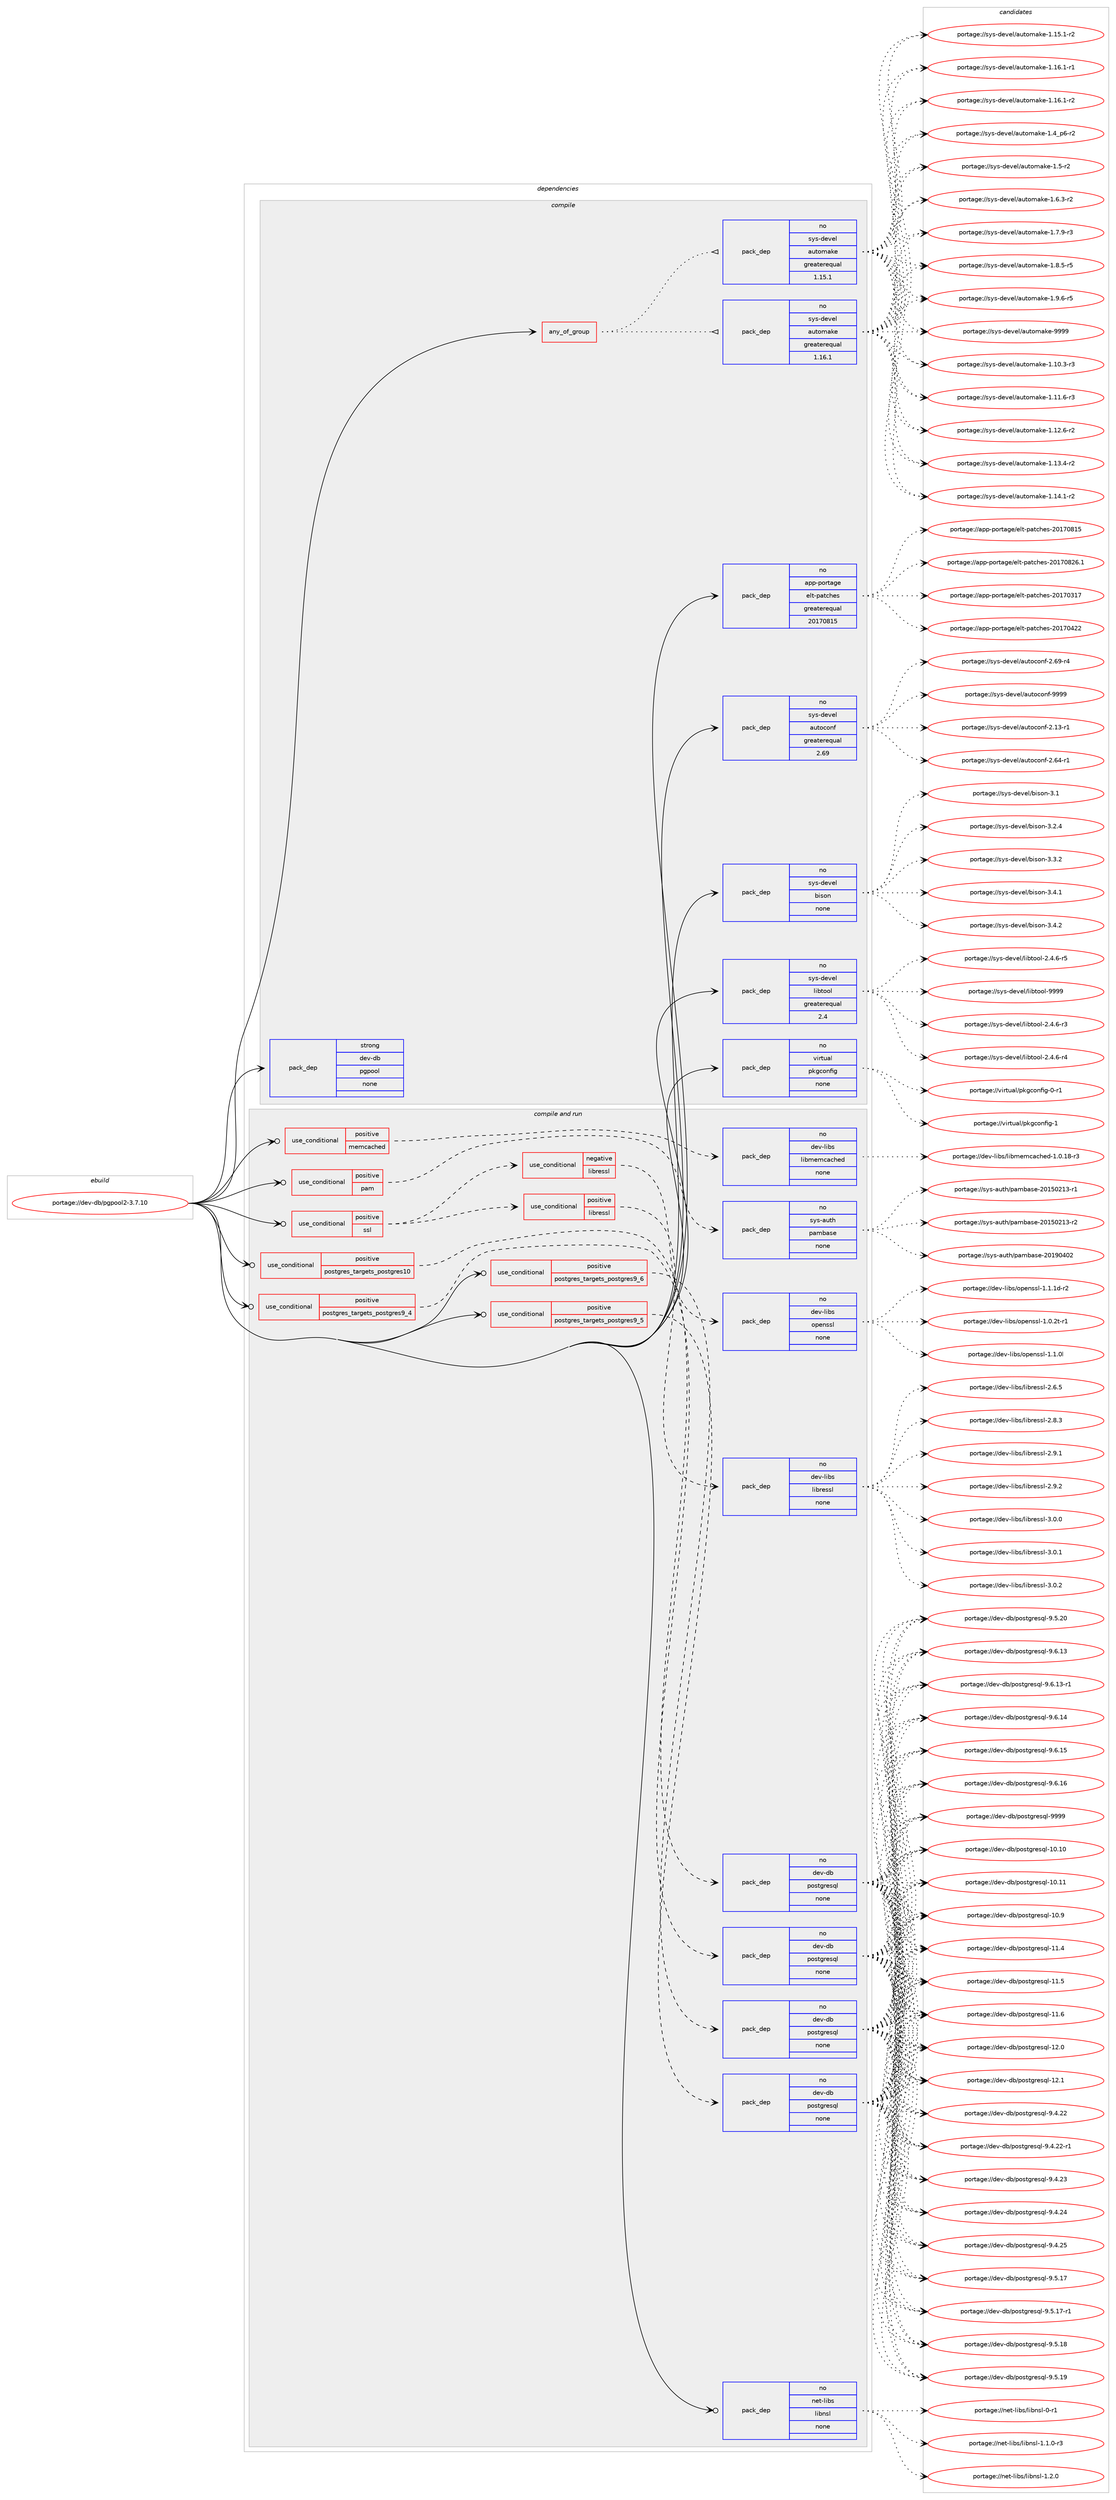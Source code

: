 digraph prolog {

# *************
# Graph options
# *************

newrank=true;
concentrate=true;
compound=true;
graph [rankdir=LR,fontname=Helvetica,fontsize=10,ranksep=1.5];#, ranksep=2.5, nodesep=0.2];
edge  [arrowhead=vee];
node  [fontname=Helvetica,fontsize=10];

# **********
# The ebuild
# **********

subgraph cluster_leftcol {
color=gray;
rank=same;
label=<<i>ebuild</i>>;
id [label="portage://dev-db/pgpool2-3.7.10", color=red, width=4, href="../dev-db/pgpool2-3.7.10.svg"];
}

# ****************
# The dependencies
# ****************

subgraph cluster_midcol {
color=gray;
label=<<i>dependencies</i>>;
subgraph cluster_compile {
fillcolor="#eeeeee";
style=filled;
label=<<i>compile</i>>;
subgraph any1201 {
dependency56576 [label=<<TABLE BORDER="0" CELLBORDER="1" CELLSPACING="0" CELLPADDING="4"><TR><TD CELLPADDING="10">any_of_group</TD></TR></TABLE>>, shape=none, color=red];subgraph pack42554 {
dependency56577 [label=<<TABLE BORDER="0" CELLBORDER="1" CELLSPACING="0" CELLPADDING="4" WIDTH="220"><TR><TD ROWSPAN="6" CELLPADDING="30">pack_dep</TD></TR><TR><TD WIDTH="110">no</TD></TR><TR><TD>sys-devel</TD></TR><TR><TD>automake</TD></TR><TR><TD>greaterequal</TD></TR><TR><TD>1.16.1</TD></TR></TABLE>>, shape=none, color=blue];
}
dependency56576:e -> dependency56577:w [weight=20,style="dotted",arrowhead="oinv"];
subgraph pack42555 {
dependency56578 [label=<<TABLE BORDER="0" CELLBORDER="1" CELLSPACING="0" CELLPADDING="4" WIDTH="220"><TR><TD ROWSPAN="6" CELLPADDING="30">pack_dep</TD></TR><TR><TD WIDTH="110">no</TD></TR><TR><TD>sys-devel</TD></TR><TR><TD>automake</TD></TR><TR><TD>greaterequal</TD></TR><TR><TD>1.15.1</TD></TR></TABLE>>, shape=none, color=blue];
}
dependency56576:e -> dependency56578:w [weight=20,style="dotted",arrowhead="oinv"];
}
id:e -> dependency56576:w [weight=20,style="solid",arrowhead="vee"];
subgraph pack42556 {
dependency56579 [label=<<TABLE BORDER="0" CELLBORDER="1" CELLSPACING="0" CELLPADDING="4" WIDTH="220"><TR><TD ROWSPAN="6" CELLPADDING="30">pack_dep</TD></TR><TR><TD WIDTH="110">no</TD></TR><TR><TD>app-portage</TD></TR><TR><TD>elt-patches</TD></TR><TR><TD>greaterequal</TD></TR><TR><TD>20170815</TD></TR></TABLE>>, shape=none, color=blue];
}
id:e -> dependency56579:w [weight=20,style="solid",arrowhead="vee"];
subgraph pack42557 {
dependency56580 [label=<<TABLE BORDER="0" CELLBORDER="1" CELLSPACING="0" CELLPADDING="4" WIDTH="220"><TR><TD ROWSPAN="6" CELLPADDING="30">pack_dep</TD></TR><TR><TD WIDTH="110">no</TD></TR><TR><TD>sys-devel</TD></TR><TR><TD>autoconf</TD></TR><TR><TD>greaterequal</TD></TR><TR><TD>2.69</TD></TR></TABLE>>, shape=none, color=blue];
}
id:e -> dependency56580:w [weight=20,style="solid",arrowhead="vee"];
subgraph pack42558 {
dependency56581 [label=<<TABLE BORDER="0" CELLBORDER="1" CELLSPACING="0" CELLPADDING="4" WIDTH="220"><TR><TD ROWSPAN="6" CELLPADDING="30">pack_dep</TD></TR><TR><TD WIDTH="110">no</TD></TR><TR><TD>sys-devel</TD></TR><TR><TD>bison</TD></TR><TR><TD>none</TD></TR><TR><TD></TD></TR></TABLE>>, shape=none, color=blue];
}
id:e -> dependency56581:w [weight=20,style="solid",arrowhead="vee"];
subgraph pack42559 {
dependency56582 [label=<<TABLE BORDER="0" CELLBORDER="1" CELLSPACING="0" CELLPADDING="4" WIDTH="220"><TR><TD ROWSPAN="6" CELLPADDING="30">pack_dep</TD></TR><TR><TD WIDTH="110">no</TD></TR><TR><TD>sys-devel</TD></TR><TR><TD>libtool</TD></TR><TR><TD>greaterequal</TD></TR><TR><TD>2.4</TD></TR></TABLE>>, shape=none, color=blue];
}
id:e -> dependency56582:w [weight=20,style="solid",arrowhead="vee"];
subgraph pack42560 {
dependency56583 [label=<<TABLE BORDER="0" CELLBORDER="1" CELLSPACING="0" CELLPADDING="4" WIDTH="220"><TR><TD ROWSPAN="6" CELLPADDING="30">pack_dep</TD></TR><TR><TD WIDTH="110">no</TD></TR><TR><TD>virtual</TD></TR><TR><TD>pkgconfig</TD></TR><TR><TD>none</TD></TR><TR><TD></TD></TR></TABLE>>, shape=none, color=blue];
}
id:e -> dependency56583:w [weight=20,style="solid",arrowhead="vee"];
subgraph pack42561 {
dependency56584 [label=<<TABLE BORDER="0" CELLBORDER="1" CELLSPACING="0" CELLPADDING="4" WIDTH="220"><TR><TD ROWSPAN="6" CELLPADDING="30">pack_dep</TD></TR><TR><TD WIDTH="110">strong</TD></TR><TR><TD>dev-db</TD></TR><TR><TD>pgpool</TD></TR><TR><TD>none</TD></TR><TR><TD></TD></TR></TABLE>>, shape=none, color=blue];
}
id:e -> dependency56584:w [weight=20,style="solid",arrowhead="vee"];
}
subgraph cluster_compileandrun {
fillcolor="#eeeeee";
style=filled;
label=<<i>compile and run</i>>;
subgraph cond12764 {
dependency56585 [label=<<TABLE BORDER="0" CELLBORDER="1" CELLSPACING="0" CELLPADDING="4"><TR><TD ROWSPAN="3" CELLPADDING="10">use_conditional</TD></TR><TR><TD>positive</TD></TR><TR><TD>memcached</TD></TR></TABLE>>, shape=none, color=red];
subgraph pack42562 {
dependency56586 [label=<<TABLE BORDER="0" CELLBORDER="1" CELLSPACING="0" CELLPADDING="4" WIDTH="220"><TR><TD ROWSPAN="6" CELLPADDING="30">pack_dep</TD></TR><TR><TD WIDTH="110">no</TD></TR><TR><TD>dev-libs</TD></TR><TR><TD>libmemcached</TD></TR><TR><TD>none</TD></TR><TR><TD></TD></TR></TABLE>>, shape=none, color=blue];
}
dependency56585:e -> dependency56586:w [weight=20,style="dashed",arrowhead="vee"];
}
id:e -> dependency56585:w [weight=20,style="solid",arrowhead="odotvee"];
subgraph cond12765 {
dependency56587 [label=<<TABLE BORDER="0" CELLBORDER="1" CELLSPACING="0" CELLPADDING="4"><TR><TD ROWSPAN="3" CELLPADDING="10">use_conditional</TD></TR><TR><TD>positive</TD></TR><TR><TD>pam</TD></TR></TABLE>>, shape=none, color=red];
subgraph pack42563 {
dependency56588 [label=<<TABLE BORDER="0" CELLBORDER="1" CELLSPACING="0" CELLPADDING="4" WIDTH="220"><TR><TD ROWSPAN="6" CELLPADDING="30">pack_dep</TD></TR><TR><TD WIDTH="110">no</TD></TR><TR><TD>sys-auth</TD></TR><TR><TD>pambase</TD></TR><TR><TD>none</TD></TR><TR><TD></TD></TR></TABLE>>, shape=none, color=blue];
}
dependency56587:e -> dependency56588:w [weight=20,style="dashed",arrowhead="vee"];
}
id:e -> dependency56587:w [weight=20,style="solid",arrowhead="odotvee"];
subgraph cond12766 {
dependency56589 [label=<<TABLE BORDER="0" CELLBORDER="1" CELLSPACING="0" CELLPADDING="4"><TR><TD ROWSPAN="3" CELLPADDING="10">use_conditional</TD></TR><TR><TD>positive</TD></TR><TR><TD>postgres_targets_postgres10</TD></TR></TABLE>>, shape=none, color=red];
subgraph pack42564 {
dependency56590 [label=<<TABLE BORDER="0" CELLBORDER="1" CELLSPACING="0" CELLPADDING="4" WIDTH="220"><TR><TD ROWSPAN="6" CELLPADDING="30">pack_dep</TD></TR><TR><TD WIDTH="110">no</TD></TR><TR><TD>dev-db</TD></TR><TR><TD>postgresql</TD></TR><TR><TD>none</TD></TR><TR><TD></TD></TR></TABLE>>, shape=none, color=blue];
}
dependency56589:e -> dependency56590:w [weight=20,style="dashed",arrowhead="vee"];
}
id:e -> dependency56589:w [weight=20,style="solid",arrowhead="odotvee"];
subgraph cond12767 {
dependency56591 [label=<<TABLE BORDER="0" CELLBORDER="1" CELLSPACING="0" CELLPADDING="4"><TR><TD ROWSPAN="3" CELLPADDING="10">use_conditional</TD></TR><TR><TD>positive</TD></TR><TR><TD>postgres_targets_postgres9_4</TD></TR></TABLE>>, shape=none, color=red];
subgraph pack42565 {
dependency56592 [label=<<TABLE BORDER="0" CELLBORDER="1" CELLSPACING="0" CELLPADDING="4" WIDTH="220"><TR><TD ROWSPAN="6" CELLPADDING="30">pack_dep</TD></TR><TR><TD WIDTH="110">no</TD></TR><TR><TD>dev-db</TD></TR><TR><TD>postgresql</TD></TR><TR><TD>none</TD></TR><TR><TD></TD></TR></TABLE>>, shape=none, color=blue];
}
dependency56591:e -> dependency56592:w [weight=20,style="dashed",arrowhead="vee"];
}
id:e -> dependency56591:w [weight=20,style="solid",arrowhead="odotvee"];
subgraph cond12768 {
dependency56593 [label=<<TABLE BORDER="0" CELLBORDER="1" CELLSPACING="0" CELLPADDING="4"><TR><TD ROWSPAN="3" CELLPADDING="10">use_conditional</TD></TR><TR><TD>positive</TD></TR><TR><TD>postgres_targets_postgres9_5</TD></TR></TABLE>>, shape=none, color=red];
subgraph pack42566 {
dependency56594 [label=<<TABLE BORDER="0" CELLBORDER="1" CELLSPACING="0" CELLPADDING="4" WIDTH="220"><TR><TD ROWSPAN="6" CELLPADDING="30">pack_dep</TD></TR><TR><TD WIDTH="110">no</TD></TR><TR><TD>dev-db</TD></TR><TR><TD>postgresql</TD></TR><TR><TD>none</TD></TR><TR><TD></TD></TR></TABLE>>, shape=none, color=blue];
}
dependency56593:e -> dependency56594:w [weight=20,style="dashed",arrowhead="vee"];
}
id:e -> dependency56593:w [weight=20,style="solid",arrowhead="odotvee"];
subgraph cond12769 {
dependency56595 [label=<<TABLE BORDER="0" CELLBORDER="1" CELLSPACING="0" CELLPADDING="4"><TR><TD ROWSPAN="3" CELLPADDING="10">use_conditional</TD></TR><TR><TD>positive</TD></TR><TR><TD>postgres_targets_postgres9_6</TD></TR></TABLE>>, shape=none, color=red];
subgraph pack42567 {
dependency56596 [label=<<TABLE BORDER="0" CELLBORDER="1" CELLSPACING="0" CELLPADDING="4" WIDTH="220"><TR><TD ROWSPAN="6" CELLPADDING="30">pack_dep</TD></TR><TR><TD WIDTH="110">no</TD></TR><TR><TD>dev-db</TD></TR><TR><TD>postgresql</TD></TR><TR><TD>none</TD></TR><TR><TD></TD></TR></TABLE>>, shape=none, color=blue];
}
dependency56595:e -> dependency56596:w [weight=20,style="dashed",arrowhead="vee"];
}
id:e -> dependency56595:w [weight=20,style="solid",arrowhead="odotvee"];
subgraph cond12770 {
dependency56597 [label=<<TABLE BORDER="0" CELLBORDER="1" CELLSPACING="0" CELLPADDING="4"><TR><TD ROWSPAN="3" CELLPADDING="10">use_conditional</TD></TR><TR><TD>positive</TD></TR><TR><TD>ssl</TD></TR></TABLE>>, shape=none, color=red];
subgraph cond12771 {
dependency56598 [label=<<TABLE BORDER="0" CELLBORDER="1" CELLSPACING="0" CELLPADDING="4"><TR><TD ROWSPAN="3" CELLPADDING="10">use_conditional</TD></TR><TR><TD>negative</TD></TR><TR><TD>libressl</TD></TR></TABLE>>, shape=none, color=red];
subgraph pack42568 {
dependency56599 [label=<<TABLE BORDER="0" CELLBORDER="1" CELLSPACING="0" CELLPADDING="4" WIDTH="220"><TR><TD ROWSPAN="6" CELLPADDING="30">pack_dep</TD></TR><TR><TD WIDTH="110">no</TD></TR><TR><TD>dev-libs</TD></TR><TR><TD>openssl</TD></TR><TR><TD>none</TD></TR><TR><TD></TD></TR></TABLE>>, shape=none, color=blue];
}
dependency56598:e -> dependency56599:w [weight=20,style="dashed",arrowhead="vee"];
}
dependency56597:e -> dependency56598:w [weight=20,style="dashed",arrowhead="vee"];
subgraph cond12772 {
dependency56600 [label=<<TABLE BORDER="0" CELLBORDER="1" CELLSPACING="0" CELLPADDING="4"><TR><TD ROWSPAN="3" CELLPADDING="10">use_conditional</TD></TR><TR><TD>positive</TD></TR><TR><TD>libressl</TD></TR></TABLE>>, shape=none, color=red];
subgraph pack42569 {
dependency56601 [label=<<TABLE BORDER="0" CELLBORDER="1" CELLSPACING="0" CELLPADDING="4" WIDTH="220"><TR><TD ROWSPAN="6" CELLPADDING="30">pack_dep</TD></TR><TR><TD WIDTH="110">no</TD></TR><TR><TD>dev-libs</TD></TR><TR><TD>libressl</TD></TR><TR><TD>none</TD></TR><TR><TD></TD></TR></TABLE>>, shape=none, color=blue];
}
dependency56600:e -> dependency56601:w [weight=20,style="dashed",arrowhead="vee"];
}
dependency56597:e -> dependency56600:w [weight=20,style="dashed",arrowhead="vee"];
}
id:e -> dependency56597:w [weight=20,style="solid",arrowhead="odotvee"];
subgraph pack42570 {
dependency56602 [label=<<TABLE BORDER="0" CELLBORDER="1" CELLSPACING="0" CELLPADDING="4" WIDTH="220"><TR><TD ROWSPAN="6" CELLPADDING="30">pack_dep</TD></TR><TR><TD WIDTH="110">no</TD></TR><TR><TD>net-libs</TD></TR><TR><TD>libnsl</TD></TR><TR><TD>none</TD></TR><TR><TD></TD></TR></TABLE>>, shape=none, color=blue];
}
id:e -> dependency56602:w [weight=20,style="solid",arrowhead="odotvee"];
}
subgraph cluster_run {
fillcolor="#eeeeee";
style=filled;
label=<<i>run</i>>;
}
}

# **************
# The candidates
# **************

subgraph cluster_choices {
rank=same;
color=gray;
label=<<i>candidates</i>>;

subgraph choice42554 {
color=black;
nodesep=1;
choiceportage11512111545100101118101108479711711611110997107101454946494846514511451 [label="portage://sys-devel/automake-1.10.3-r3", color=red, width=4,href="../sys-devel/automake-1.10.3-r3.svg"];
choiceportage11512111545100101118101108479711711611110997107101454946494946544511451 [label="portage://sys-devel/automake-1.11.6-r3", color=red, width=4,href="../sys-devel/automake-1.11.6-r3.svg"];
choiceportage11512111545100101118101108479711711611110997107101454946495046544511450 [label="portage://sys-devel/automake-1.12.6-r2", color=red, width=4,href="../sys-devel/automake-1.12.6-r2.svg"];
choiceportage11512111545100101118101108479711711611110997107101454946495146524511450 [label="portage://sys-devel/automake-1.13.4-r2", color=red, width=4,href="../sys-devel/automake-1.13.4-r2.svg"];
choiceportage11512111545100101118101108479711711611110997107101454946495246494511450 [label="portage://sys-devel/automake-1.14.1-r2", color=red, width=4,href="../sys-devel/automake-1.14.1-r2.svg"];
choiceportage11512111545100101118101108479711711611110997107101454946495346494511450 [label="portage://sys-devel/automake-1.15.1-r2", color=red, width=4,href="../sys-devel/automake-1.15.1-r2.svg"];
choiceportage11512111545100101118101108479711711611110997107101454946495446494511449 [label="portage://sys-devel/automake-1.16.1-r1", color=red, width=4,href="../sys-devel/automake-1.16.1-r1.svg"];
choiceportage11512111545100101118101108479711711611110997107101454946495446494511450 [label="portage://sys-devel/automake-1.16.1-r2", color=red, width=4,href="../sys-devel/automake-1.16.1-r2.svg"];
choiceportage115121115451001011181011084797117116111109971071014549465295112544511450 [label="portage://sys-devel/automake-1.4_p6-r2", color=red, width=4,href="../sys-devel/automake-1.4_p6-r2.svg"];
choiceportage11512111545100101118101108479711711611110997107101454946534511450 [label="portage://sys-devel/automake-1.5-r2", color=red, width=4,href="../sys-devel/automake-1.5-r2.svg"];
choiceportage115121115451001011181011084797117116111109971071014549465446514511450 [label="portage://sys-devel/automake-1.6.3-r2", color=red, width=4,href="../sys-devel/automake-1.6.3-r2.svg"];
choiceportage115121115451001011181011084797117116111109971071014549465546574511451 [label="portage://sys-devel/automake-1.7.9-r3", color=red, width=4,href="../sys-devel/automake-1.7.9-r3.svg"];
choiceportage115121115451001011181011084797117116111109971071014549465646534511453 [label="portage://sys-devel/automake-1.8.5-r5", color=red, width=4,href="../sys-devel/automake-1.8.5-r5.svg"];
choiceportage115121115451001011181011084797117116111109971071014549465746544511453 [label="portage://sys-devel/automake-1.9.6-r5", color=red, width=4,href="../sys-devel/automake-1.9.6-r5.svg"];
choiceportage115121115451001011181011084797117116111109971071014557575757 [label="portage://sys-devel/automake-9999", color=red, width=4,href="../sys-devel/automake-9999.svg"];
dependency56577:e -> choiceportage11512111545100101118101108479711711611110997107101454946494846514511451:w [style=dotted,weight="100"];
dependency56577:e -> choiceportage11512111545100101118101108479711711611110997107101454946494946544511451:w [style=dotted,weight="100"];
dependency56577:e -> choiceportage11512111545100101118101108479711711611110997107101454946495046544511450:w [style=dotted,weight="100"];
dependency56577:e -> choiceportage11512111545100101118101108479711711611110997107101454946495146524511450:w [style=dotted,weight="100"];
dependency56577:e -> choiceportage11512111545100101118101108479711711611110997107101454946495246494511450:w [style=dotted,weight="100"];
dependency56577:e -> choiceportage11512111545100101118101108479711711611110997107101454946495346494511450:w [style=dotted,weight="100"];
dependency56577:e -> choiceportage11512111545100101118101108479711711611110997107101454946495446494511449:w [style=dotted,weight="100"];
dependency56577:e -> choiceportage11512111545100101118101108479711711611110997107101454946495446494511450:w [style=dotted,weight="100"];
dependency56577:e -> choiceportage115121115451001011181011084797117116111109971071014549465295112544511450:w [style=dotted,weight="100"];
dependency56577:e -> choiceportage11512111545100101118101108479711711611110997107101454946534511450:w [style=dotted,weight="100"];
dependency56577:e -> choiceportage115121115451001011181011084797117116111109971071014549465446514511450:w [style=dotted,weight="100"];
dependency56577:e -> choiceportage115121115451001011181011084797117116111109971071014549465546574511451:w [style=dotted,weight="100"];
dependency56577:e -> choiceportage115121115451001011181011084797117116111109971071014549465646534511453:w [style=dotted,weight="100"];
dependency56577:e -> choiceportage115121115451001011181011084797117116111109971071014549465746544511453:w [style=dotted,weight="100"];
dependency56577:e -> choiceportage115121115451001011181011084797117116111109971071014557575757:w [style=dotted,weight="100"];
}
subgraph choice42555 {
color=black;
nodesep=1;
choiceportage11512111545100101118101108479711711611110997107101454946494846514511451 [label="portage://sys-devel/automake-1.10.3-r3", color=red, width=4,href="../sys-devel/automake-1.10.3-r3.svg"];
choiceportage11512111545100101118101108479711711611110997107101454946494946544511451 [label="portage://sys-devel/automake-1.11.6-r3", color=red, width=4,href="../sys-devel/automake-1.11.6-r3.svg"];
choiceportage11512111545100101118101108479711711611110997107101454946495046544511450 [label="portage://sys-devel/automake-1.12.6-r2", color=red, width=4,href="../sys-devel/automake-1.12.6-r2.svg"];
choiceportage11512111545100101118101108479711711611110997107101454946495146524511450 [label="portage://sys-devel/automake-1.13.4-r2", color=red, width=4,href="../sys-devel/automake-1.13.4-r2.svg"];
choiceportage11512111545100101118101108479711711611110997107101454946495246494511450 [label="portage://sys-devel/automake-1.14.1-r2", color=red, width=4,href="../sys-devel/automake-1.14.1-r2.svg"];
choiceportage11512111545100101118101108479711711611110997107101454946495346494511450 [label="portage://sys-devel/automake-1.15.1-r2", color=red, width=4,href="../sys-devel/automake-1.15.1-r2.svg"];
choiceportage11512111545100101118101108479711711611110997107101454946495446494511449 [label="portage://sys-devel/automake-1.16.1-r1", color=red, width=4,href="../sys-devel/automake-1.16.1-r1.svg"];
choiceportage11512111545100101118101108479711711611110997107101454946495446494511450 [label="portage://sys-devel/automake-1.16.1-r2", color=red, width=4,href="../sys-devel/automake-1.16.1-r2.svg"];
choiceportage115121115451001011181011084797117116111109971071014549465295112544511450 [label="portage://sys-devel/automake-1.4_p6-r2", color=red, width=4,href="../sys-devel/automake-1.4_p6-r2.svg"];
choiceportage11512111545100101118101108479711711611110997107101454946534511450 [label="portage://sys-devel/automake-1.5-r2", color=red, width=4,href="../sys-devel/automake-1.5-r2.svg"];
choiceportage115121115451001011181011084797117116111109971071014549465446514511450 [label="portage://sys-devel/automake-1.6.3-r2", color=red, width=4,href="../sys-devel/automake-1.6.3-r2.svg"];
choiceportage115121115451001011181011084797117116111109971071014549465546574511451 [label="portage://sys-devel/automake-1.7.9-r3", color=red, width=4,href="../sys-devel/automake-1.7.9-r3.svg"];
choiceportage115121115451001011181011084797117116111109971071014549465646534511453 [label="portage://sys-devel/automake-1.8.5-r5", color=red, width=4,href="../sys-devel/automake-1.8.5-r5.svg"];
choiceportage115121115451001011181011084797117116111109971071014549465746544511453 [label="portage://sys-devel/automake-1.9.6-r5", color=red, width=4,href="../sys-devel/automake-1.9.6-r5.svg"];
choiceportage115121115451001011181011084797117116111109971071014557575757 [label="portage://sys-devel/automake-9999", color=red, width=4,href="../sys-devel/automake-9999.svg"];
dependency56578:e -> choiceportage11512111545100101118101108479711711611110997107101454946494846514511451:w [style=dotted,weight="100"];
dependency56578:e -> choiceportage11512111545100101118101108479711711611110997107101454946494946544511451:w [style=dotted,weight="100"];
dependency56578:e -> choiceportage11512111545100101118101108479711711611110997107101454946495046544511450:w [style=dotted,weight="100"];
dependency56578:e -> choiceportage11512111545100101118101108479711711611110997107101454946495146524511450:w [style=dotted,weight="100"];
dependency56578:e -> choiceportage11512111545100101118101108479711711611110997107101454946495246494511450:w [style=dotted,weight="100"];
dependency56578:e -> choiceportage11512111545100101118101108479711711611110997107101454946495346494511450:w [style=dotted,weight="100"];
dependency56578:e -> choiceportage11512111545100101118101108479711711611110997107101454946495446494511449:w [style=dotted,weight="100"];
dependency56578:e -> choiceportage11512111545100101118101108479711711611110997107101454946495446494511450:w [style=dotted,weight="100"];
dependency56578:e -> choiceportage115121115451001011181011084797117116111109971071014549465295112544511450:w [style=dotted,weight="100"];
dependency56578:e -> choiceportage11512111545100101118101108479711711611110997107101454946534511450:w [style=dotted,weight="100"];
dependency56578:e -> choiceportage115121115451001011181011084797117116111109971071014549465446514511450:w [style=dotted,weight="100"];
dependency56578:e -> choiceportage115121115451001011181011084797117116111109971071014549465546574511451:w [style=dotted,weight="100"];
dependency56578:e -> choiceportage115121115451001011181011084797117116111109971071014549465646534511453:w [style=dotted,weight="100"];
dependency56578:e -> choiceportage115121115451001011181011084797117116111109971071014549465746544511453:w [style=dotted,weight="100"];
dependency56578:e -> choiceportage115121115451001011181011084797117116111109971071014557575757:w [style=dotted,weight="100"];
}
subgraph choice42556 {
color=black;
nodesep=1;
choiceportage97112112451121111141169710310147101108116451129711699104101115455048495548514955 [label="portage://app-portage/elt-patches-20170317", color=red, width=4,href="../app-portage/elt-patches-20170317.svg"];
choiceportage97112112451121111141169710310147101108116451129711699104101115455048495548525050 [label="portage://app-portage/elt-patches-20170422", color=red, width=4,href="../app-portage/elt-patches-20170422.svg"];
choiceportage97112112451121111141169710310147101108116451129711699104101115455048495548564953 [label="portage://app-portage/elt-patches-20170815", color=red, width=4,href="../app-portage/elt-patches-20170815.svg"];
choiceportage971121124511211111411697103101471011081164511297116991041011154550484955485650544649 [label="portage://app-portage/elt-patches-20170826.1", color=red, width=4,href="../app-portage/elt-patches-20170826.1.svg"];
dependency56579:e -> choiceportage97112112451121111141169710310147101108116451129711699104101115455048495548514955:w [style=dotted,weight="100"];
dependency56579:e -> choiceportage97112112451121111141169710310147101108116451129711699104101115455048495548525050:w [style=dotted,weight="100"];
dependency56579:e -> choiceportage97112112451121111141169710310147101108116451129711699104101115455048495548564953:w [style=dotted,weight="100"];
dependency56579:e -> choiceportage971121124511211111411697103101471011081164511297116991041011154550484955485650544649:w [style=dotted,weight="100"];
}
subgraph choice42557 {
color=black;
nodesep=1;
choiceportage1151211154510010111810110847971171161119911111010245504649514511449 [label="portage://sys-devel/autoconf-2.13-r1", color=red, width=4,href="../sys-devel/autoconf-2.13-r1.svg"];
choiceportage1151211154510010111810110847971171161119911111010245504654524511449 [label="portage://sys-devel/autoconf-2.64-r1", color=red, width=4,href="../sys-devel/autoconf-2.64-r1.svg"];
choiceportage1151211154510010111810110847971171161119911111010245504654574511452 [label="portage://sys-devel/autoconf-2.69-r4", color=red, width=4,href="../sys-devel/autoconf-2.69-r4.svg"];
choiceportage115121115451001011181011084797117116111991111101024557575757 [label="portage://sys-devel/autoconf-9999", color=red, width=4,href="../sys-devel/autoconf-9999.svg"];
dependency56580:e -> choiceportage1151211154510010111810110847971171161119911111010245504649514511449:w [style=dotted,weight="100"];
dependency56580:e -> choiceportage1151211154510010111810110847971171161119911111010245504654524511449:w [style=dotted,weight="100"];
dependency56580:e -> choiceportage1151211154510010111810110847971171161119911111010245504654574511452:w [style=dotted,weight="100"];
dependency56580:e -> choiceportage115121115451001011181011084797117116111991111101024557575757:w [style=dotted,weight="100"];
}
subgraph choice42558 {
color=black;
nodesep=1;
choiceportage11512111545100101118101108479810511511111045514649 [label="portage://sys-devel/bison-3.1", color=red, width=4,href="../sys-devel/bison-3.1.svg"];
choiceportage115121115451001011181011084798105115111110455146504652 [label="portage://sys-devel/bison-3.2.4", color=red, width=4,href="../sys-devel/bison-3.2.4.svg"];
choiceportage115121115451001011181011084798105115111110455146514650 [label="portage://sys-devel/bison-3.3.2", color=red, width=4,href="../sys-devel/bison-3.3.2.svg"];
choiceportage115121115451001011181011084798105115111110455146524649 [label="portage://sys-devel/bison-3.4.1", color=red, width=4,href="../sys-devel/bison-3.4.1.svg"];
choiceportage115121115451001011181011084798105115111110455146524650 [label="portage://sys-devel/bison-3.4.2", color=red, width=4,href="../sys-devel/bison-3.4.2.svg"];
dependency56581:e -> choiceportage11512111545100101118101108479810511511111045514649:w [style=dotted,weight="100"];
dependency56581:e -> choiceportage115121115451001011181011084798105115111110455146504652:w [style=dotted,weight="100"];
dependency56581:e -> choiceportage115121115451001011181011084798105115111110455146514650:w [style=dotted,weight="100"];
dependency56581:e -> choiceportage115121115451001011181011084798105115111110455146524649:w [style=dotted,weight="100"];
dependency56581:e -> choiceportage115121115451001011181011084798105115111110455146524650:w [style=dotted,weight="100"];
}
subgraph choice42559 {
color=black;
nodesep=1;
choiceportage1151211154510010111810110847108105981161111111084550465246544511451 [label="portage://sys-devel/libtool-2.4.6-r3", color=red, width=4,href="../sys-devel/libtool-2.4.6-r3.svg"];
choiceportage1151211154510010111810110847108105981161111111084550465246544511452 [label="portage://sys-devel/libtool-2.4.6-r4", color=red, width=4,href="../sys-devel/libtool-2.4.6-r4.svg"];
choiceportage1151211154510010111810110847108105981161111111084550465246544511453 [label="portage://sys-devel/libtool-2.4.6-r5", color=red, width=4,href="../sys-devel/libtool-2.4.6-r5.svg"];
choiceportage1151211154510010111810110847108105981161111111084557575757 [label="portage://sys-devel/libtool-9999", color=red, width=4,href="../sys-devel/libtool-9999.svg"];
dependency56582:e -> choiceportage1151211154510010111810110847108105981161111111084550465246544511451:w [style=dotted,weight="100"];
dependency56582:e -> choiceportage1151211154510010111810110847108105981161111111084550465246544511452:w [style=dotted,weight="100"];
dependency56582:e -> choiceportage1151211154510010111810110847108105981161111111084550465246544511453:w [style=dotted,weight="100"];
dependency56582:e -> choiceportage1151211154510010111810110847108105981161111111084557575757:w [style=dotted,weight="100"];
}
subgraph choice42560 {
color=black;
nodesep=1;
choiceportage11810511411611797108471121071039911111010210510345484511449 [label="portage://virtual/pkgconfig-0-r1", color=red, width=4,href="../virtual/pkgconfig-0-r1.svg"];
choiceportage1181051141161179710847112107103991111101021051034549 [label="portage://virtual/pkgconfig-1", color=red, width=4,href="../virtual/pkgconfig-1.svg"];
dependency56583:e -> choiceportage11810511411611797108471121071039911111010210510345484511449:w [style=dotted,weight="100"];
dependency56583:e -> choiceportage1181051141161179710847112107103991111101021051034549:w [style=dotted,weight="100"];
}
subgraph choice42561 {
color=black;
nodesep=1;
}
subgraph choice42562 {
color=black;
nodesep=1;
choiceportage10010111845108105981154710810598109101109999799104101100454946484649564511451 [label="portage://dev-libs/libmemcached-1.0.18-r3", color=red, width=4,href="../dev-libs/libmemcached-1.0.18-r3.svg"];
dependency56586:e -> choiceportage10010111845108105981154710810598109101109999799104101100454946484649564511451:w [style=dotted,weight="100"];
}
subgraph choice42563 {
color=black;
nodesep=1;
choiceportage1151211154597117116104471129710998971151014550484953485049514511449 [label="portage://sys-auth/pambase-20150213-r1", color=red, width=4,href="../sys-auth/pambase-20150213-r1.svg"];
choiceportage1151211154597117116104471129710998971151014550484953485049514511450 [label="portage://sys-auth/pambase-20150213-r2", color=red, width=4,href="../sys-auth/pambase-20150213-r2.svg"];
choiceportage115121115459711711610447112971099897115101455048495748524850 [label="portage://sys-auth/pambase-20190402", color=red, width=4,href="../sys-auth/pambase-20190402.svg"];
dependency56588:e -> choiceportage1151211154597117116104471129710998971151014550484953485049514511449:w [style=dotted,weight="100"];
dependency56588:e -> choiceportage1151211154597117116104471129710998971151014550484953485049514511450:w [style=dotted,weight="100"];
dependency56588:e -> choiceportage115121115459711711610447112971099897115101455048495748524850:w [style=dotted,weight="100"];
}
subgraph choice42564 {
color=black;
nodesep=1;
choiceportage100101118451009847112111115116103114101115113108454948464948 [label="portage://dev-db/postgresql-10.10", color=red, width=4,href="../dev-db/postgresql-10.10.svg"];
choiceportage100101118451009847112111115116103114101115113108454948464949 [label="portage://dev-db/postgresql-10.11", color=red, width=4,href="../dev-db/postgresql-10.11.svg"];
choiceportage1001011184510098471121111151161031141011151131084549484657 [label="portage://dev-db/postgresql-10.9", color=red, width=4,href="../dev-db/postgresql-10.9.svg"];
choiceportage1001011184510098471121111151161031141011151131084549494652 [label="portage://dev-db/postgresql-11.4", color=red, width=4,href="../dev-db/postgresql-11.4.svg"];
choiceportage1001011184510098471121111151161031141011151131084549494653 [label="portage://dev-db/postgresql-11.5", color=red, width=4,href="../dev-db/postgresql-11.5.svg"];
choiceportage1001011184510098471121111151161031141011151131084549494654 [label="portage://dev-db/postgresql-11.6", color=red, width=4,href="../dev-db/postgresql-11.6.svg"];
choiceportage1001011184510098471121111151161031141011151131084549504648 [label="portage://dev-db/postgresql-12.0", color=red, width=4,href="../dev-db/postgresql-12.0.svg"];
choiceportage1001011184510098471121111151161031141011151131084549504649 [label="portage://dev-db/postgresql-12.1", color=red, width=4,href="../dev-db/postgresql-12.1.svg"];
choiceportage10010111845100984711211111511610311410111511310845574652465050 [label="portage://dev-db/postgresql-9.4.22", color=red, width=4,href="../dev-db/postgresql-9.4.22.svg"];
choiceportage100101118451009847112111115116103114101115113108455746524650504511449 [label="portage://dev-db/postgresql-9.4.22-r1", color=red, width=4,href="../dev-db/postgresql-9.4.22-r1.svg"];
choiceportage10010111845100984711211111511610311410111511310845574652465051 [label="portage://dev-db/postgresql-9.4.23", color=red, width=4,href="../dev-db/postgresql-9.4.23.svg"];
choiceportage10010111845100984711211111511610311410111511310845574652465052 [label="portage://dev-db/postgresql-9.4.24", color=red, width=4,href="../dev-db/postgresql-9.4.24.svg"];
choiceportage10010111845100984711211111511610311410111511310845574652465053 [label="portage://dev-db/postgresql-9.4.25", color=red, width=4,href="../dev-db/postgresql-9.4.25.svg"];
choiceportage10010111845100984711211111511610311410111511310845574653464955 [label="portage://dev-db/postgresql-9.5.17", color=red, width=4,href="../dev-db/postgresql-9.5.17.svg"];
choiceportage100101118451009847112111115116103114101115113108455746534649554511449 [label="portage://dev-db/postgresql-9.5.17-r1", color=red, width=4,href="../dev-db/postgresql-9.5.17-r1.svg"];
choiceportage10010111845100984711211111511610311410111511310845574653464956 [label="portage://dev-db/postgresql-9.5.18", color=red, width=4,href="../dev-db/postgresql-9.5.18.svg"];
choiceportage10010111845100984711211111511610311410111511310845574653464957 [label="portage://dev-db/postgresql-9.5.19", color=red, width=4,href="../dev-db/postgresql-9.5.19.svg"];
choiceportage10010111845100984711211111511610311410111511310845574653465048 [label="portage://dev-db/postgresql-9.5.20", color=red, width=4,href="../dev-db/postgresql-9.5.20.svg"];
choiceportage10010111845100984711211111511610311410111511310845574654464951 [label="portage://dev-db/postgresql-9.6.13", color=red, width=4,href="../dev-db/postgresql-9.6.13.svg"];
choiceportage100101118451009847112111115116103114101115113108455746544649514511449 [label="portage://dev-db/postgresql-9.6.13-r1", color=red, width=4,href="../dev-db/postgresql-9.6.13-r1.svg"];
choiceportage10010111845100984711211111511610311410111511310845574654464952 [label="portage://dev-db/postgresql-9.6.14", color=red, width=4,href="../dev-db/postgresql-9.6.14.svg"];
choiceportage10010111845100984711211111511610311410111511310845574654464953 [label="portage://dev-db/postgresql-9.6.15", color=red, width=4,href="../dev-db/postgresql-9.6.15.svg"];
choiceportage10010111845100984711211111511610311410111511310845574654464954 [label="portage://dev-db/postgresql-9.6.16", color=red, width=4,href="../dev-db/postgresql-9.6.16.svg"];
choiceportage1001011184510098471121111151161031141011151131084557575757 [label="portage://dev-db/postgresql-9999", color=red, width=4,href="../dev-db/postgresql-9999.svg"];
dependency56590:e -> choiceportage100101118451009847112111115116103114101115113108454948464948:w [style=dotted,weight="100"];
dependency56590:e -> choiceportage100101118451009847112111115116103114101115113108454948464949:w [style=dotted,weight="100"];
dependency56590:e -> choiceportage1001011184510098471121111151161031141011151131084549484657:w [style=dotted,weight="100"];
dependency56590:e -> choiceportage1001011184510098471121111151161031141011151131084549494652:w [style=dotted,weight="100"];
dependency56590:e -> choiceportage1001011184510098471121111151161031141011151131084549494653:w [style=dotted,weight="100"];
dependency56590:e -> choiceportage1001011184510098471121111151161031141011151131084549494654:w [style=dotted,weight="100"];
dependency56590:e -> choiceportage1001011184510098471121111151161031141011151131084549504648:w [style=dotted,weight="100"];
dependency56590:e -> choiceportage1001011184510098471121111151161031141011151131084549504649:w [style=dotted,weight="100"];
dependency56590:e -> choiceportage10010111845100984711211111511610311410111511310845574652465050:w [style=dotted,weight="100"];
dependency56590:e -> choiceportage100101118451009847112111115116103114101115113108455746524650504511449:w [style=dotted,weight="100"];
dependency56590:e -> choiceportage10010111845100984711211111511610311410111511310845574652465051:w [style=dotted,weight="100"];
dependency56590:e -> choiceportage10010111845100984711211111511610311410111511310845574652465052:w [style=dotted,weight="100"];
dependency56590:e -> choiceportage10010111845100984711211111511610311410111511310845574652465053:w [style=dotted,weight="100"];
dependency56590:e -> choiceportage10010111845100984711211111511610311410111511310845574653464955:w [style=dotted,weight="100"];
dependency56590:e -> choiceportage100101118451009847112111115116103114101115113108455746534649554511449:w [style=dotted,weight="100"];
dependency56590:e -> choiceportage10010111845100984711211111511610311410111511310845574653464956:w [style=dotted,weight="100"];
dependency56590:e -> choiceportage10010111845100984711211111511610311410111511310845574653464957:w [style=dotted,weight="100"];
dependency56590:e -> choiceportage10010111845100984711211111511610311410111511310845574653465048:w [style=dotted,weight="100"];
dependency56590:e -> choiceportage10010111845100984711211111511610311410111511310845574654464951:w [style=dotted,weight="100"];
dependency56590:e -> choiceportage100101118451009847112111115116103114101115113108455746544649514511449:w [style=dotted,weight="100"];
dependency56590:e -> choiceportage10010111845100984711211111511610311410111511310845574654464952:w [style=dotted,weight="100"];
dependency56590:e -> choiceportage10010111845100984711211111511610311410111511310845574654464953:w [style=dotted,weight="100"];
dependency56590:e -> choiceportage10010111845100984711211111511610311410111511310845574654464954:w [style=dotted,weight="100"];
dependency56590:e -> choiceportage1001011184510098471121111151161031141011151131084557575757:w [style=dotted,weight="100"];
}
subgraph choice42565 {
color=black;
nodesep=1;
choiceportage100101118451009847112111115116103114101115113108454948464948 [label="portage://dev-db/postgresql-10.10", color=red, width=4,href="../dev-db/postgresql-10.10.svg"];
choiceportage100101118451009847112111115116103114101115113108454948464949 [label="portage://dev-db/postgresql-10.11", color=red, width=4,href="../dev-db/postgresql-10.11.svg"];
choiceportage1001011184510098471121111151161031141011151131084549484657 [label="portage://dev-db/postgresql-10.9", color=red, width=4,href="../dev-db/postgresql-10.9.svg"];
choiceportage1001011184510098471121111151161031141011151131084549494652 [label="portage://dev-db/postgresql-11.4", color=red, width=4,href="../dev-db/postgresql-11.4.svg"];
choiceportage1001011184510098471121111151161031141011151131084549494653 [label="portage://dev-db/postgresql-11.5", color=red, width=4,href="../dev-db/postgresql-11.5.svg"];
choiceportage1001011184510098471121111151161031141011151131084549494654 [label="portage://dev-db/postgresql-11.6", color=red, width=4,href="../dev-db/postgresql-11.6.svg"];
choiceportage1001011184510098471121111151161031141011151131084549504648 [label="portage://dev-db/postgresql-12.0", color=red, width=4,href="../dev-db/postgresql-12.0.svg"];
choiceportage1001011184510098471121111151161031141011151131084549504649 [label="portage://dev-db/postgresql-12.1", color=red, width=4,href="../dev-db/postgresql-12.1.svg"];
choiceportage10010111845100984711211111511610311410111511310845574652465050 [label="portage://dev-db/postgresql-9.4.22", color=red, width=4,href="../dev-db/postgresql-9.4.22.svg"];
choiceportage100101118451009847112111115116103114101115113108455746524650504511449 [label="portage://dev-db/postgresql-9.4.22-r1", color=red, width=4,href="../dev-db/postgresql-9.4.22-r1.svg"];
choiceportage10010111845100984711211111511610311410111511310845574652465051 [label="portage://dev-db/postgresql-9.4.23", color=red, width=4,href="../dev-db/postgresql-9.4.23.svg"];
choiceportage10010111845100984711211111511610311410111511310845574652465052 [label="portage://dev-db/postgresql-9.4.24", color=red, width=4,href="../dev-db/postgresql-9.4.24.svg"];
choiceportage10010111845100984711211111511610311410111511310845574652465053 [label="portage://dev-db/postgresql-9.4.25", color=red, width=4,href="../dev-db/postgresql-9.4.25.svg"];
choiceportage10010111845100984711211111511610311410111511310845574653464955 [label="portage://dev-db/postgresql-9.5.17", color=red, width=4,href="../dev-db/postgresql-9.5.17.svg"];
choiceportage100101118451009847112111115116103114101115113108455746534649554511449 [label="portage://dev-db/postgresql-9.5.17-r1", color=red, width=4,href="../dev-db/postgresql-9.5.17-r1.svg"];
choiceportage10010111845100984711211111511610311410111511310845574653464956 [label="portage://dev-db/postgresql-9.5.18", color=red, width=4,href="../dev-db/postgresql-9.5.18.svg"];
choiceportage10010111845100984711211111511610311410111511310845574653464957 [label="portage://dev-db/postgresql-9.5.19", color=red, width=4,href="../dev-db/postgresql-9.5.19.svg"];
choiceportage10010111845100984711211111511610311410111511310845574653465048 [label="portage://dev-db/postgresql-9.5.20", color=red, width=4,href="../dev-db/postgresql-9.5.20.svg"];
choiceportage10010111845100984711211111511610311410111511310845574654464951 [label="portage://dev-db/postgresql-9.6.13", color=red, width=4,href="../dev-db/postgresql-9.6.13.svg"];
choiceportage100101118451009847112111115116103114101115113108455746544649514511449 [label="portage://dev-db/postgresql-9.6.13-r1", color=red, width=4,href="../dev-db/postgresql-9.6.13-r1.svg"];
choiceportage10010111845100984711211111511610311410111511310845574654464952 [label="portage://dev-db/postgresql-9.6.14", color=red, width=4,href="../dev-db/postgresql-9.6.14.svg"];
choiceportage10010111845100984711211111511610311410111511310845574654464953 [label="portage://dev-db/postgresql-9.6.15", color=red, width=4,href="../dev-db/postgresql-9.6.15.svg"];
choiceportage10010111845100984711211111511610311410111511310845574654464954 [label="portage://dev-db/postgresql-9.6.16", color=red, width=4,href="../dev-db/postgresql-9.6.16.svg"];
choiceportage1001011184510098471121111151161031141011151131084557575757 [label="portage://dev-db/postgresql-9999", color=red, width=4,href="../dev-db/postgresql-9999.svg"];
dependency56592:e -> choiceportage100101118451009847112111115116103114101115113108454948464948:w [style=dotted,weight="100"];
dependency56592:e -> choiceportage100101118451009847112111115116103114101115113108454948464949:w [style=dotted,weight="100"];
dependency56592:e -> choiceportage1001011184510098471121111151161031141011151131084549484657:w [style=dotted,weight="100"];
dependency56592:e -> choiceportage1001011184510098471121111151161031141011151131084549494652:w [style=dotted,weight="100"];
dependency56592:e -> choiceportage1001011184510098471121111151161031141011151131084549494653:w [style=dotted,weight="100"];
dependency56592:e -> choiceportage1001011184510098471121111151161031141011151131084549494654:w [style=dotted,weight="100"];
dependency56592:e -> choiceportage1001011184510098471121111151161031141011151131084549504648:w [style=dotted,weight="100"];
dependency56592:e -> choiceportage1001011184510098471121111151161031141011151131084549504649:w [style=dotted,weight="100"];
dependency56592:e -> choiceportage10010111845100984711211111511610311410111511310845574652465050:w [style=dotted,weight="100"];
dependency56592:e -> choiceportage100101118451009847112111115116103114101115113108455746524650504511449:w [style=dotted,weight="100"];
dependency56592:e -> choiceportage10010111845100984711211111511610311410111511310845574652465051:w [style=dotted,weight="100"];
dependency56592:e -> choiceportage10010111845100984711211111511610311410111511310845574652465052:w [style=dotted,weight="100"];
dependency56592:e -> choiceportage10010111845100984711211111511610311410111511310845574652465053:w [style=dotted,weight="100"];
dependency56592:e -> choiceportage10010111845100984711211111511610311410111511310845574653464955:w [style=dotted,weight="100"];
dependency56592:e -> choiceportage100101118451009847112111115116103114101115113108455746534649554511449:w [style=dotted,weight="100"];
dependency56592:e -> choiceportage10010111845100984711211111511610311410111511310845574653464956:w [style=dotted,weight="100"];
dependency56592:e -> choiceportage10010111845100984711211111511610311410111511310845574653464957:w [style=dotted,weight="100"];
dependency56592:e -> choiceportage10010111845100984711211111511610311410111511310845574653465048:w [style=dotted,weight="100"];
dependency56592:e -> choiceportage10010111845100984711211111511610311410111511310845574654464951:w [style=dotted,weight="100"];
dependency56592:e -> choiceportage100101118451009847112111115116103114101115113108455746544649514511449:w [style=dotted,weight="100"];
dependency56592:e -> choiceportage10010111845100984711211111511610311410111511310845574654464952:w [style=dotted,weight="100"];
dependency56592:e -> choiceportage10010111845100984711211111511610311410111511310845574654464953:w [style=dotted,weight="100"];
dependency56592:e -> choiceportage10010111845100984711211111511610311410111511310845574654464954:w [style=dotted,weight="100"];
dependency56592:e -> choiceportage1001011184510098471121111151161031141011151131084557575757:w [style=dotted,weight="100"];
}
subgraph choice42566 {
color=black;
nodesep=1;
choiceportage100101118451009847112111115116103114101115113108454948464948 [label="portage://dev-db/postgresql-10.10", color=red, width=4,href="../dev-db/postgresql-10.10.svg"];
choiceportage100101118451009847112111115116103114101115113108454948464949 [label="portage://dev-db/postgresql-10.11", color=red, width=4,href="../dev-db/postgresql-10.11.svg"];
choiceportage1001011184510098471121111151161031141011151131084549484657 [label="portage://dev-db/postgresql-10.9", color=red, width=4,href="../dev-db/postgresql-10.9.svg"];
choiceportage1001011184510098471121111151161031141011151131084549494652 [label="portage://dev-db/postgresql-11.4", color=red, width=4,href="../dev-db/postgresql-11.4.svg"];
choiceportage1001011184510098471121111151161031141011151131084549494653 [label="portage://dev-db/postgresql-11.5", color=red, width=4,href="../dev-db/postgresql-11.5.svg"];
choiceportage1001011184510098471121111151161031141011151131084549494654 [label="portage://dev-db/postgresql-11.6", color=red, width=4,href="../dev-db/postgresql-11.6.svg"];
choiceportage1001011184510098471121111151161031141011151131084549504648 [label="portage://dev-db/postgresql-12.0", color=red, width=4,href="../dev-db/postgresql-12.0.svg"];
choiceportage1001011184510098471121111151161031141011151131084549504649 [label="portage://dev-db/postgresql-12.1", color=red, width=4,href="../dev-db/postgresql-12.1.svg"];
choiceportage10010111845100984711211111511610311410111511310845574652465050 [label="portage://dev-db/postgresql-9.4.22", color=red, width=4,href="../dev-db/postgresql-9.4.22.svg"];
choiceportage100101118451009847112111115116103114101115113108455746524650504511449 [label="portage://dev-db/postgresql-9.4.22-r1", color=red, width=4,href="../dev-db/postgresql-9.4.22-r1.svg"];
choiceportage10010111845100984711211111511610311410111511310845574652465051 [label="portage://dev-db/postgresql-9.4.23", color=red, width=4,href="../dev-db/postgresql-9.4.23.svg"];
choiceportage10010111845100984711211111511610311410111511310845574652465052 [label="portage://dev-db/postgresql-9.4.24", color=red, width=4,href="../dev-db/postgresql-9.4.24.svg"];
choiceportage10010111845100984711211111511610311410111511310845574652465053 [label="portage://dev-db/postgresql-9.4.25", color=red, width=4,href="../dev-db/postgresql-9.4.25.svg"];
choiceportage10010111845100984711211111511610311410111511310845574653464955 [label="portage://dev-db/postgresql-9.5.17", color=red, width=4,href="../dev-db/postgresql-9.5.17.svg"];
choiceportage100101118451009847112111115116103114101115113108455746534649554511449 [label="portage://dev-db/postgresql-9.5.17-r1", color=red, width=4,href="../dev-db/postgresql-9.5.17-r1.svg"];
choiceportage10010111845100984711211111511610311410111511310845574653464956 [label="portage://dev-db/postgresql-9.5.18", color=red, width=4,href="../dev-db/postgresql-9.5.18.svg"];
choiceportage10010111845100984711211111511610311410111511310845574653464957 [label="portage://dev-db/postgresql-9.5.19", color=red, width=4,href="../dev-db/postgresql-9.5.19.svg"];
choiceportage10010111845100984711211111511610311410111511310845574653465048 [label="portage://dev-db/postgresql-9.5.20", color=red, width=4,href="../dev-db/postgresql-9.5.20.svg"];
choiceportage10010111845100984711211111511610311410111511310845574654464951 [label="portage://dev-db/postgresql-9.6.13", color=red, width=4,href="../dev-db/postgresql-9.6.13.svg"];
choiceportage100101118451009847112111115116103114101115113108455746544649514511449 [label="portage://dev-db/postgresql-9.6.13-r1", color=red, width=4,href="../dev-db/postgresql-9.6.13-r1.svg"];
choiceportage10010111845100984711211111511610311410111511310845574654464952 [label="portage://dev-db/postgresql-9.6.14", color=red, width=4,href="../dev-db/postgresql-9.6.14.svg"];
choiceportage10010111845100984711211111511610311410111511310845574654464953 [label="portage://dev-db/postgresql-9.6.15", color=red, width=4,href="../dev-db/postgresql-9.6.15.svg"];
choiceportage10010111845100984711211111511610311410111511310845574654464954 [label="portage://dev-db/postgresql-9.6.16", color=red, width=4,href="../dev-db/postgresql-9.6.16.svg"];
choiceportage1001011184510098471121111151161031141011151131084557575757 [label="portage://dev-db/postgresql-9999", color=red, width=4,href="../dev-db/postgresql-9999.svg"];
dependency56594:e -> choiceportage100101118451009847112111115116103114101115113108454948464948:w [style=dotted,weight="100"];
dependency56594:e -> choiceportage100101118451009847112111115116103114101115113108454948464949:w [style=dotted,weight="100"];
dependency56594:e -> choiceportage1001011184510098471121111151161031141011151131084549484657:w [style=dotted,weight="100"];
dependency56594:e -> choiceportage1001011184510098471121111151161031141011151131084549494652:w [style=dotted,weight="100"];
dependency56594:e -> choiceportage1001011184510098471121111151161031141011151131084549494653:w [style=dotted,weight="100"];
dependency56594:e -> choiceportage1001011184510098471121111151161031141011151131084549494654:w [style=dotted,weight="100"];
dependency56594:e -> choiceportage1001011184510098471121111151161031141011151131084549504648:w [style=dotted,weight="100"];
dependency56594:e -> choiceportage1001011184510098471121111151161031141011151131084549504649:w [style=dotted,weight="100"];
dependency56594:e -> choiceportage10010111845100984711211111511610311410111511310845574652465050:w [style=dotted,weight="100"];
dependency56594:e -> choiceportage100101118451009847112111115116103114101115113108455746524650504511449:w [style=dotted,weight="100"];
dependency56594:e -> choiceportage10010111845100984711211111511610311410111511310845574652465051:w [style=dotted,weight="100"];
dependency56594:e -> choiceportage10010111845100984711211111511610311410111511310845574652465052:w [style=dotted,weight="100"];
dependency56594:e -> choiceportage10010111845100984711211111511610311410111511310845574652465053:w [style=dotted,weight="100"];
dependency56594:e -> choiceportage10010111845100984711211111511610311410111511310845574653464955:w [style=dotted,weight="100"];
dependency56594:e -> choiceportage100101118451009847112111115116103114101115113108455746534649554511449:w [style=dotted,weight="100"];
dependency56594:e -> choiceportage10010111845100984711211111511610311410111511310845574653464956:w [style=dotted,weight="100"];
dependency56594:e -> choiceportage10010111845100984711211111511610311410111511310845574653464957:w [style=dotted,weight="100"];
dependency56594:e -> choiceportage10010111845100984711211111511610311410111511310845574653465048:w [style=dotted,weight="100"];
dependency56594:e -> choiceportage10010111845100984711211111511610311410111511310845574654464951:w [style=dotted,weight="100"];
dependency56594:e -> choiceportage100101118451009847112111115116103114101115113108455746544649514511449:w [style=dotted,weight="100"];
dependency56594:e -> choiceportage10010111845100984711211111511610311410111511310845574654464952:w [style=dotted,weight="100"];
dependency56594:e -> choiceportage10010111845100984711211111511610311410111511310845574654464953:w [style=dotted,weight="100"];
dependency56594:e -> choiceportage10010111845100984711211111511610311410111511310845574654464954:w [style=dotted,weight="100"];
dependency56594:e -> choiceportage1001011184510098471121111151161031141011151131084557575757:w [style=dotted,weight="100"];
}
subgraph choice42567 {
color=black;
nodesep=1;
choiceportage100101118451009847112111115116103114101115113108454948464948 [label="portage://dev-db/postgresql-10.10", color=red, width=4,href="../dev-db/postgresql-10.10.svg"];
choiceportage100101118451009847112111115116103114101115113108454948464949 [label="portage://dev-db/postgresql-10.11", color=red, width=4,href="../dev-db/postgresql-10.11.svg"];
choiceportage1001011184510098471121111151161031141011151131084549484657 [label="portage://dev-db/postgresql-10.9", color=red, width=4,href="../dev-db/postgresql-10.9.svg"];
choiceportage1001011184510098471121111151161031141011151131084549494652 [label="portage://dev-db/postgresql-11.4", color=red, width=4,href="../dev-db/postgresql-11.4.svg"];
choiceportage1001011184510098471121111151161031141011151131084549494653 [label="portage://dev-db/postgresql-11.5", color=red, width=4,href="../dev-db/postgresql-11.5.svg"];
choiceportage1001011184510098471121111151161031141011151131084549494654 [label="portage://dev-db/postgresql-11.6", color=red, width=4,href="../dev-db/postgresql-11.6.svg"];
choiceportage1001011184510098471121111151161031141011151131084549504648 [label="portage://dev-db/postgresql-12.0", color=red, width=4,href="../dev-db/postgresql-12.0.svg"];
choiceportage1001011184510098471121111151161031141011151131084549504649 [label="portage://dev-db/postgresql-12.1", color=red, width=4,href="../dev-db/postgresql-12.1.svg"];
choiceportage10010111845100984711211111511610311410111511310845574652465050 [label="portage://dev-db/postgresql-9.4.22", color=red, width=4,href="../dev-db/postgresql-9.4.22.svg"];
choiceportage100101118451009847112111115116103114101115113108455746524650504511449 [label="portage://dev-db/postgresql-9.4.22-r1", color=red, width=4,href="../dev-db/postgresql-9.4.22-r1.svg"];
choiceportage10010111845100984711211111511610311410111511310845574652465051 [label="portage://dev-db/postgresql-9.4.23", color=red, width=4,href="../dev-db/postgresql-9.4.23.svg"];
choiceportage10010111845100984711211111511610311410111511310845574652465052 [label="portage://dev-db/postgresql-9.4.24", color=red, width=4,href="../dev-db/postgresql-9.4.24.svg"];
choiceportage10010111845100984711211111511610311410111511310845574652465053 [label="portage://dev-db/postgresql-9.4.25", color=red, width=4,href="../dev-db/postgresql-9.4.25.svg"];
choiceportage10010111845100984711211111511610311410111511310845574653464955 [label="portage://dev-db/postgresql-9.5.17", color=red, width=4,href="../dev-db/postgresql-9.5.17.svg"];
choiceportage100101118451009847112111115116103114101115113108455746534649554511449 [label="portage://dev-db/postgresql-9.5.17-r1", color=red, width=4,href="../dev-db/postgresql-9.5.17-r1.svg"];
choiceportage10010111845100984711211111511610311410111511310845574653464956 [label="portage://dev-db/postgresql-9.5.18", color=red, width=4,href="../dev-db/postgresql-9.5.18.svg"];
choiceportage10010111845100984711211111511610311410111511310845574653464957 [label="portage://dev-db/postgresql-9.5.19", color=red, width=4,href="../dev-db/postgresql-9.5.19.svg"];
choiceportage10010111845100984711211111511610311410111511310845574653465048 [label="portage://dev-db/postgresql-9.5.20", color=red, width=4,href="../dev-db/postgresql-9.5.20.svg"];
choiceportage10010111845100984711211111511610311410111511310845574654464951 [label="portage://dev-db/postgresql-9.6.13", color=red, width=4,href="../dev-db/postgresql-9.6.13.svg"];
choiceportage100101118451009847112111115116103114101115113108455746544649514511449 [label="portage://dev-db/postgresql-9.6.13-r1", color=red, width=4,href="../dev-db/postgresql-9.6.13-r1.svg"];
choiceportage10010111845100984711211111511610311410111511310845574654464952 [label="portage://dev-db/postgresql-9.6.14", color=red, width=4,href="../dev-db/postgresql-9.6.14.svg"];
choiceportage10010111845100984711211111511610311410111511310845574654464953 [label="portage://dev-db/postgresql-9.6.15", color=red, width=4,href="../dev-db/postgresql-9.6.15.svg"];
choiceportage10010111845100984711211111511610311410111511310845574654464954 [label="portage://dev-db/postgresql-9.6.16", color=red, width=4,href="../dev-db/postgresql-9.6.16.svg"];
choiceportage1001011184510098471121111151161031141011151131084557575757 [label="portage://dev-db/postgresql-9999", color=red, width=4,href="../dev-db/postgresql-9999.svg"];
dependency56596:e -> choiceportage100101118451009847112111115116103114101115113108454948464948:w [style=dotted,weight="100"];
dependency56596:e -> choiceportage100101118451009847112111115116103114101115113108454948464949:w [style=dotted,weight="100"];
dependency56596:e -> choiceportage1001011184510098471121111151161031141011151131084549484657:w [style=dotted,weight="100"];
dependency56596:e -> choiceportage1001011184510098471121111151161031141011151131084549494652:w [style=dotted,weight="100"];
dependency56596:e -> choiceportage1001011184510098471121111151161031141011151131084549494653:w [style=dotted,weight="100"];
dependency56596:e -> choiceportage1001011184510098471121111151161031141011151131084549494654:w [style=dotted,weight="100"];
dependency56596:e -> choiceportage1001011184510098471121111151161031141011151131084549504648:w [style=dotted,weight="100"];
dependency56596:e -> choiceportage1001011184510098471121111151161031141011151131084549504649:w [style=dotted,weight="100"];
dependency56596:e -> choiceportage10010111845100984711211111511610311410111511310845574652465050:w [style=dotted,weight="100"];
dependency56596:e -> choiceportage100101118451009847112111115116103114101115113108455746524650504511449:w [style=dotted,weight="100"];
dependency56596:e -> choiceportage10010111845100984711211111511610311410111511310845574652465051:w [style=dotted,weight="100"];
dependency56596:e -> choiceportage10010111845100984711211111511610311410111511310845574652465052:w [style=dotted,weight="100"];
dependency56596:e -> choiceportage10010111845100984711211111511610311410111511310845574652465053:w [style=dotted,weight="100"];
dependency56596:e -> choiceportage10010111845100984711211111511610311410111511310845574653464955:w [style=dotted,weight="100"];
dependency56596:e -> choiceportage100101118451009847112111115116103114101115113108455746534649554511449:w [style=dotted,weight="100"];
dependency56596:e -> choiceportage10010111845100984711211111511610311410111511310845574653464956:w [style=dotted,weight="100"];
dependency56596:e -> choiceportage10010111845100984711211111511610311410111511310845574653464957:w [style=dotted,weight="100"];
dependency56596:e -> choiceportage10010111845100984711211111511610311410111511310845574653465048:w [style=dotted,weight="100"];
dependency56596:e -> choiceportage10010111845100984711211111511610311410111511310845574654464951:w [style=dotted,weight="100"];
dependency56596:e -> choiceportage100101118451009847112111115116103114101115113108455746544649514511449:w [style=dotted,weight="100"];
dependency56596:e -> choiceportage10010111845100984711211111511610311410111511310845574654464952:w [style=dotted,weight="100"];
dependency56596:e -> choiceportage10010111845100984711211111511610311410111511310845574654464953:w [style=dotted,weight="100"];
dependency56596:e -> choiceportage10010111845100984711211111511610311410111511310845574654464954:w [style=dotted,weight="100"];
dependency56596:e -> choiceportage1001011184510098471121111151161031141011151131084557575757:w [style=dotted,weight="100"];
}
subgraph choice42568 {
color=black;
nodesep=1;
choiceportage1001011184510810598115471111121011101151151084549464846501164511449 [label="portage://dev-libs/openssl-1.0.2t-r1", color=red, width=4,href="../dev-libs/openssl-1.0.2t-r1.svg"];
choiceportage100101118451081059811547111112101110115115108454946494648108 [label="portage://dev-libs/openssl-1.1.0l", color=red, width=4,href="../dev-libs/openssl-1.1.0l.svg"];
choiceportage1001011184510810598115471111121011101151151084549464946491004511450 [label="portage://dev-libs/openssl-1.1.1d-r2", color=red, width=4,href="../dev-libs/openssl-1.1.1d-r2.svg"];
dependency56599:e -> choiceportage1001011184510810598115471111121011101151151084549464846501164511449:w [style=dotted,weight="100"];
dependency56599:e -> choiceportage100101118451081059811547111112101110115115108454946494648108:w [style=dotted,weight="100"];
dependency56599:e -> choiceportage1001011184510810598115471111121011101151151084549464946491004511450:w [style=dotted,weight="100"];
}
subgraph choice42569 {
color=black;
nodesep=1;
choiceportage10010111845108105981154710810598114101115115108455046544653 [label="portage://dev-libs/libressl-2.6.5", color=red, width=4,href="../dev-libs/libressl-2.6.5.svg"];
choiceportage10010111845108105981154710810598114101115115108455046564651 [label="portage://dev-libs/libressl-2.8.3", color=red, width=4,href="../dev-libs/libressl-2.8.3.svg"];
choiceportage10010111845108105981154710810598114101115115108455046574649 [label="portage://dev-libs/libressl-2.9.1", color=red, width=4,href="../dev-libs/libressl-2.9.1.svg"];
choiceportage10010111845108105981154710810598114101115115108455046574650 [label="portage://dev-libs/libressl-2.9.2", color=red, width=4,href="../dev-libs/libressl-2.9.2.svg"];
choiceportage10010111845108105981154710810598114101115115108455146484648 [label="portage://dev-libs/libressl-3.0.0", color=red, width=4,href="../dev-libs/libressl-3.0.0.svg"];
choiceportage10010111845108105981154710810598114101115115108455146484649 [label="portage://dev-libs/libressl-3.0.1", color=red, width=4,href="../dev-libs/libressl-3.0.1.svg"];
choiceportage10010111845108105981154710810598114101115115108455146484650 [label="portage://dev-libs/libressl-3.0.2", color=red, width=4,href="../dev-libs/libressl-3.0.2.svg"];
dependency56601:e -> choiceportage10010111845108105981154710810598114101115115108455046544653:w [style=dotted,weight="100"];
dependency56601:e -> choiceportage10010111845108105981154710810598114101115115108455046564651:w [style=dotted,weight="100"];
dependency56601:e -> choiceportage10010111845108105981154710810598114101115115108455046574649:w [style=dotted,weight="100"];
dependency56601:e -> choiceportage10010111845108105981154710810598114101115115108455046574650:w [style=dotted,weight="100"];
dependency56601:e -> choiceportage10010111845108105981154710810598114101115115108455146484648:w [style=dotted,weight="100"];
dependency56601:e -> choiceportage10010111845108105981154710810598114101115115108455146484649:w [style=dotted,weight="100"];
dependency56601:e -> choiceportage10010111845108105981154710810598114101115115108455146484650:w [style=dotted,weight="100"];
}
subgraph choice42570 {
color=black;
nodesep=1;
choiceportage1101011164510810598115471081059811011510845484511449 [label="portage://net-libs/libnsl-0-r1", color=red, width=4,href="../net-libs/libnsl-0-r1.svg"];
choiceportage110101116451081059811547108105981101151084549464946484511451 [label="portage://net-libs/libnsl-1.1.0-r3", color=red, width=4,href="../net-libs/libnsl-1.1.0-r3.svg"];
choiceportage11010111645108105981154710810598110115108454946504648 [label="portage://net-libs/libnsl-1.2.0", color=red, width=4,href="../net-libs/libnsl-1.2.0.svg"];
dependency56602:e -> choiceportage1101011164510810598115471081059811011510845484511449:w [style=dotted,weight="100"];
dependency56602:e -> choiceportage110101116451081059811547108105981101151084549464946484511451:w [style=dotted,weight="100"];
dependency56602:e -> choiceportage11010111645108105981154710810598110115108454946504648:w [style=dotted,weight="100"];
}
}

}
